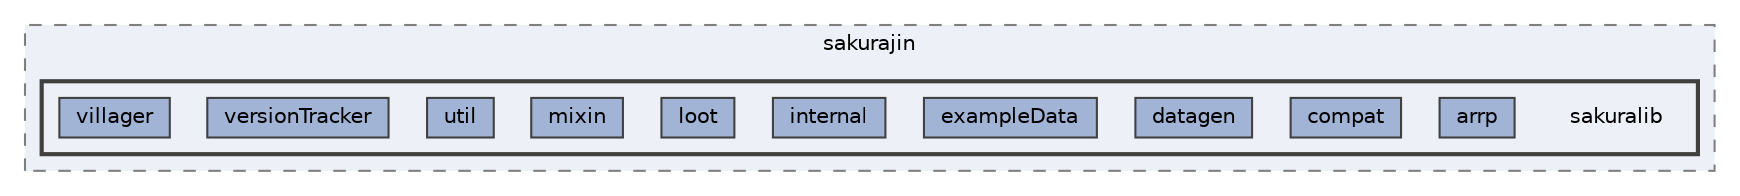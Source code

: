 digraph "sakuralib"
{
 // LATEX_PDF_SIZE
  bgcolor="transparent";
  edge [fontname=Helvetica,fontsize=10,labelfontname=Helvetica,labelfontsize=10];
  node [fontname=Helvetica,fontsize=10,shape=box,height=0.2,width=0.4];
  compound=true
  subgraph clusterdir_e766e2ff9d7b99e1dc541850a451fd54 {
    graph [ bgcolor="#edf0f7", pencolor="grey50", label="sakurajin", fontname=Helvetica,fontsize=10 style="filled,dashed", URL="dir_e766e2ff9d7b99e1dc541850a451fd54.html",tooltip=""]
  subgraph clusterdir_5c303f163471370183c5df951dc89cd1 {
    graph [ bgcolor="#edf0f7", pencolor="grey25", label="", fontname=Helvetica,fontsize=10 style="filled,bold", URL="dir_5c303f163471370183c5df951dc89cd1.html",tooltip=""]
    dir_5c303f163471370183c5df951dc89cd1 [shape=plaintext, label="sakuralib"];
  dir_d2cfd8822ef0cec6db6a0447c04a0df8 [label="arrp", fillcolor="#a2b4d6", color="grey25", style="filled", URL="dir_d2cfd8822ef0cec6db6a0447c04a0df8.html",tooltip=""];
  dir_78857eecbdb33076c769ba6b7036970e [label="compat", fillcolor="#a2b4d6", color="grey25", style="filled", URL="dir_78857eecbdb33076c769ba6b7036970e.html",tooltip=""];
  dir_cd1c321fd7f5cdcbf21c7f6825a09975 [label="datagen", fillcolor="#a2b4d6", color="grey25", style="filled", URL="dir_cd1c321fd7f5cdcbf21c7f6825a09975.html",tooltip=""];
  dir_1beb556135ce46e5430115104b7f3508 [label="exampleData", fillcolor="#a2b4d6", color="grey25", style="filled", URL="dir_1beb556135ce46e5430115104b7f3508.html",tooltip=""];
  dir_cc8b3e874108798032b6281f04aa77e2 [label="internal", fillcolor="#a2b4d6", color="grey25", style="filled", URL="dir_cc8b3e874108798032b6281f04aa77e2.html",tooltip=""];
  dir_bca37b618513e3df3774f9dd0dee53b9 [label="loot", fillcolor="#a2b4d6", color="grey25", style="filled", URL="dir_bca37b618513e3df3774f9dd0dee53b9.html",tooltip=""];
  dir_4e0c5244be4f1c13f74d2ccf88965f62 [label="mixin", fillcolor="#a2b4d6", color="grey25", style="filled", URL="dir_4e0c5244be4f1c13f74d2ccf88965f62.html",tooltip=""];
  dir_d629e5fbbff07f2564f2fe794a214e7b [label="util", fillcolor="#a2b4d6", color="grey25", style="filled", URL="dir_d629e5fbbff07f2564f2fe794a214e7b.html",tooltip=""];
  dir_4f2b74274bd37fa5a976340a8468ea8e [label="versionTracker", fillcolor="#a2b4d6", color="grey25", style="filled", URL="dir_4f2b74274bd37fa5a976340a8468ea8e.html",tooltip=""];
  dir_a9f1ad3d74640ac4be7eac0384d0758f [label="villager", fillcolor="#a2b4d6", color="grey25", style="filled", URL="dir_a9f1ad3d74640ac4be7eac0384d0758f.html",tooltip=""];
  }
  }
}
